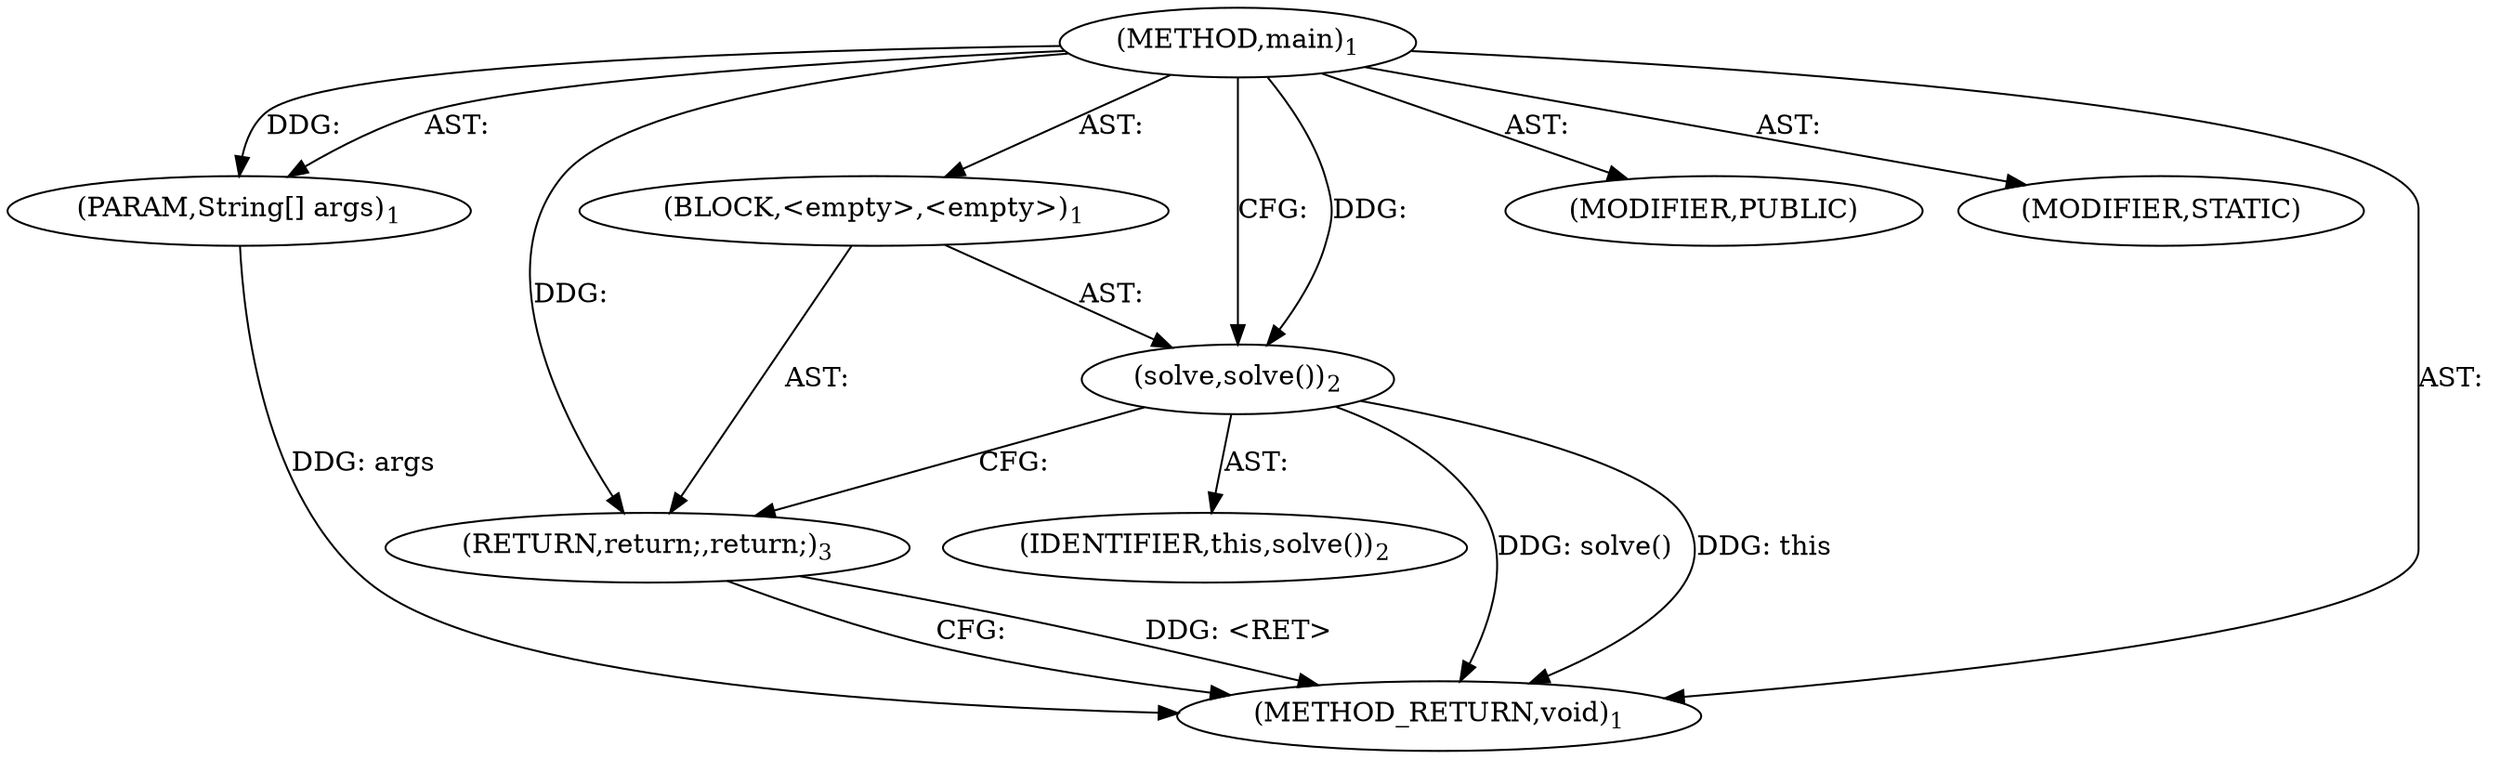 digraph "main" {  
"17" [label = <(METHOD,main)<SUB>1</SUB>> ]
"18" [label = <(PARAM,String[] args)<SUB>1</SUB>> ]
"19" [label = <(BLOCK,&lt;empty&gt;,&lt;empty&gt;)<SUB>1</SUB>> ]
"20" [label = <(solve,solve())<SUB>2</SUB>> ]
"21" [label = <(IDENTIFIER,this,solve())<SUB>2</SUB>> ]
"22" [label = <(RETURN,return;,return;)<SUB>3</SUB>> ]
"23" [label = <(MODIFIER,PUBLIC)> ]
"24" [label = <(MODIFIER,STATIC)> ]
"25" [label = <(METHOD_RETURN,void)<SUB>1</SUB>> ]
  "17" -> "18"  [ label = "AST: "] 
  "17" -> "19"  [ label = "AST: "] 
  "17" -> "23"  [ label = "AST: "] 
  "17" -> "24"  [ label = "AST: "] 
  "17" -> "25"  [ label = "AST: "] 
  "19" -> "20"  [ label = "AST: "] 
  "19" -> "22"  [ label = "AST: "] 
  "20" -> "21"  [ label = "AST: "] 
  "20" -> "22"  [ label = "CFG: "] 
  "22" -> "25"  [ label = "CFG: "] 
  "17" -> "20"  [ label = "CFG: "] 
  "22" -> "25"  [ label = "DDG: &lt;RET&gt;"] 
  "18" -> "25"  [ label = "DDG: args"] 
  "20" -> "25"  [ label = "DDG: solve()"] 
  "20" -> "25"  [ label = "DDG: this"] 
  "17" -> "18"  [ label = "DDG: "] 
  "17" -> "22"  [ label = "DDG: "] 
  "17" -> "20"  [ label = "DDG: "] 
}
